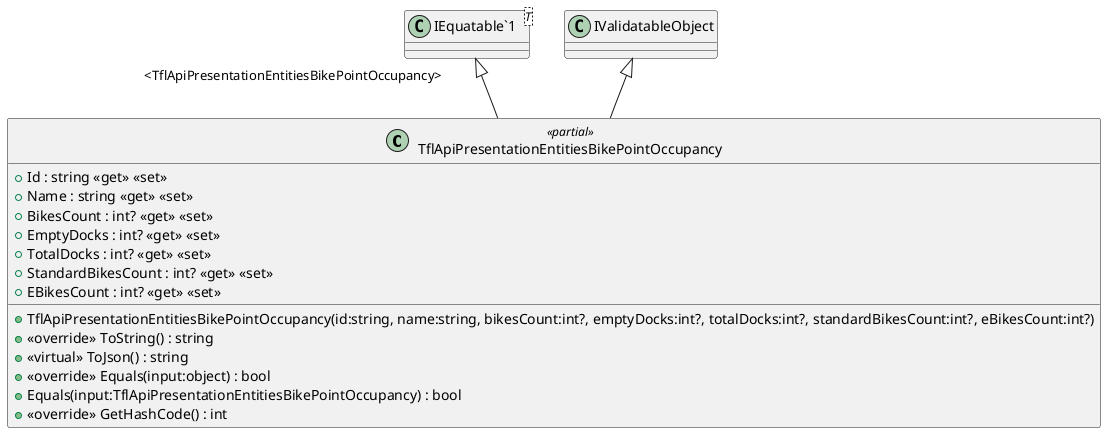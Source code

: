 @startuml
class TflApiPresentationEntitiesBikePointOccupancy <<partial>> {
    + TflApiPresentationEntitiesBikePointOccupancy(id:string, name:string, bikesCount:int?, emptyDocks:int?, totalDocks:int?, standardBikesCount:int?, eBikesCount:int?)
    + Id : string <<get>> <<set>>
    + Name : string <<get>> <<set>>
    + BikesCount : int? <<get>> <<set>>
    + EmptyDocks : int? <<get>> <<set>>
    + TotalDocks : int? <<get>> <<set>>
    + StandardBikesCount : int? <<get>> <<set>>
    + EBikesCount : int? <<get>> <<set>>
    + <<override>> ToString() : string
    + <<virtual>> ToJson() : string
    + <<override>> Equals(input:object) : bool
    + Equals(input:TflApiPresentationEntitiesBikePointOccupancy) : bool
    + <<override>> GetHashCode() : int
}
class "IEquatable`1"<T> {
}
"IEquatable`1" "<TflApiPresentationEntitiesBikePointOccupancy>" <|-- TflApiPresentationEntitiesBikePointOccupancy
IValidatableObject <|-- TflApiPresentationEntitiesBikePointOccupancy
@enduml
